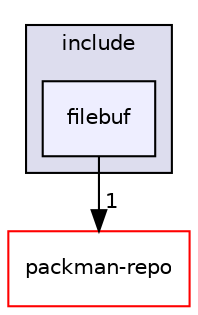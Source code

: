digraph "filebuf" {
  compound=true
  node [ fontsize="10", fontname="Helvetica"];
  edge [ labelfontsize="10", labelfontname="Helvetica"];
  subgraph clusterdir_29360d1ece32a6e2128493c81edcca5c {
    graph [ bgcolor="#ddddee", pencolor="black", label="include" fontname="Helvetica", fontsize="10", URL="dir_29360d1ece32a6e2128493c81edcca5c.html"]
  dir_40d19777b38763953884307af5b14850 [shape=box, label="filebuf", style="filled", fillcolor="#eeeeff", pencolor="black", URL="dir_40d19777b38763953884307af5b14850.html"];
  }
  dir_0bc3c1d51e6c63f2207574e46b83fb8f [shape=box label="packman-repo" fillcolor="white" style="filled" color="red" URL="dir_0bc3c1d51e6c63f2207574e46b83fb8f.html"];
  dir_40d19777b38763953884307af5b14850->dir_0bc3c1d51e6c63f2207574e46b83fb8f [headlabel="1", labeldistance=1.5 headhref="dir_000016_000003.html"];
}
